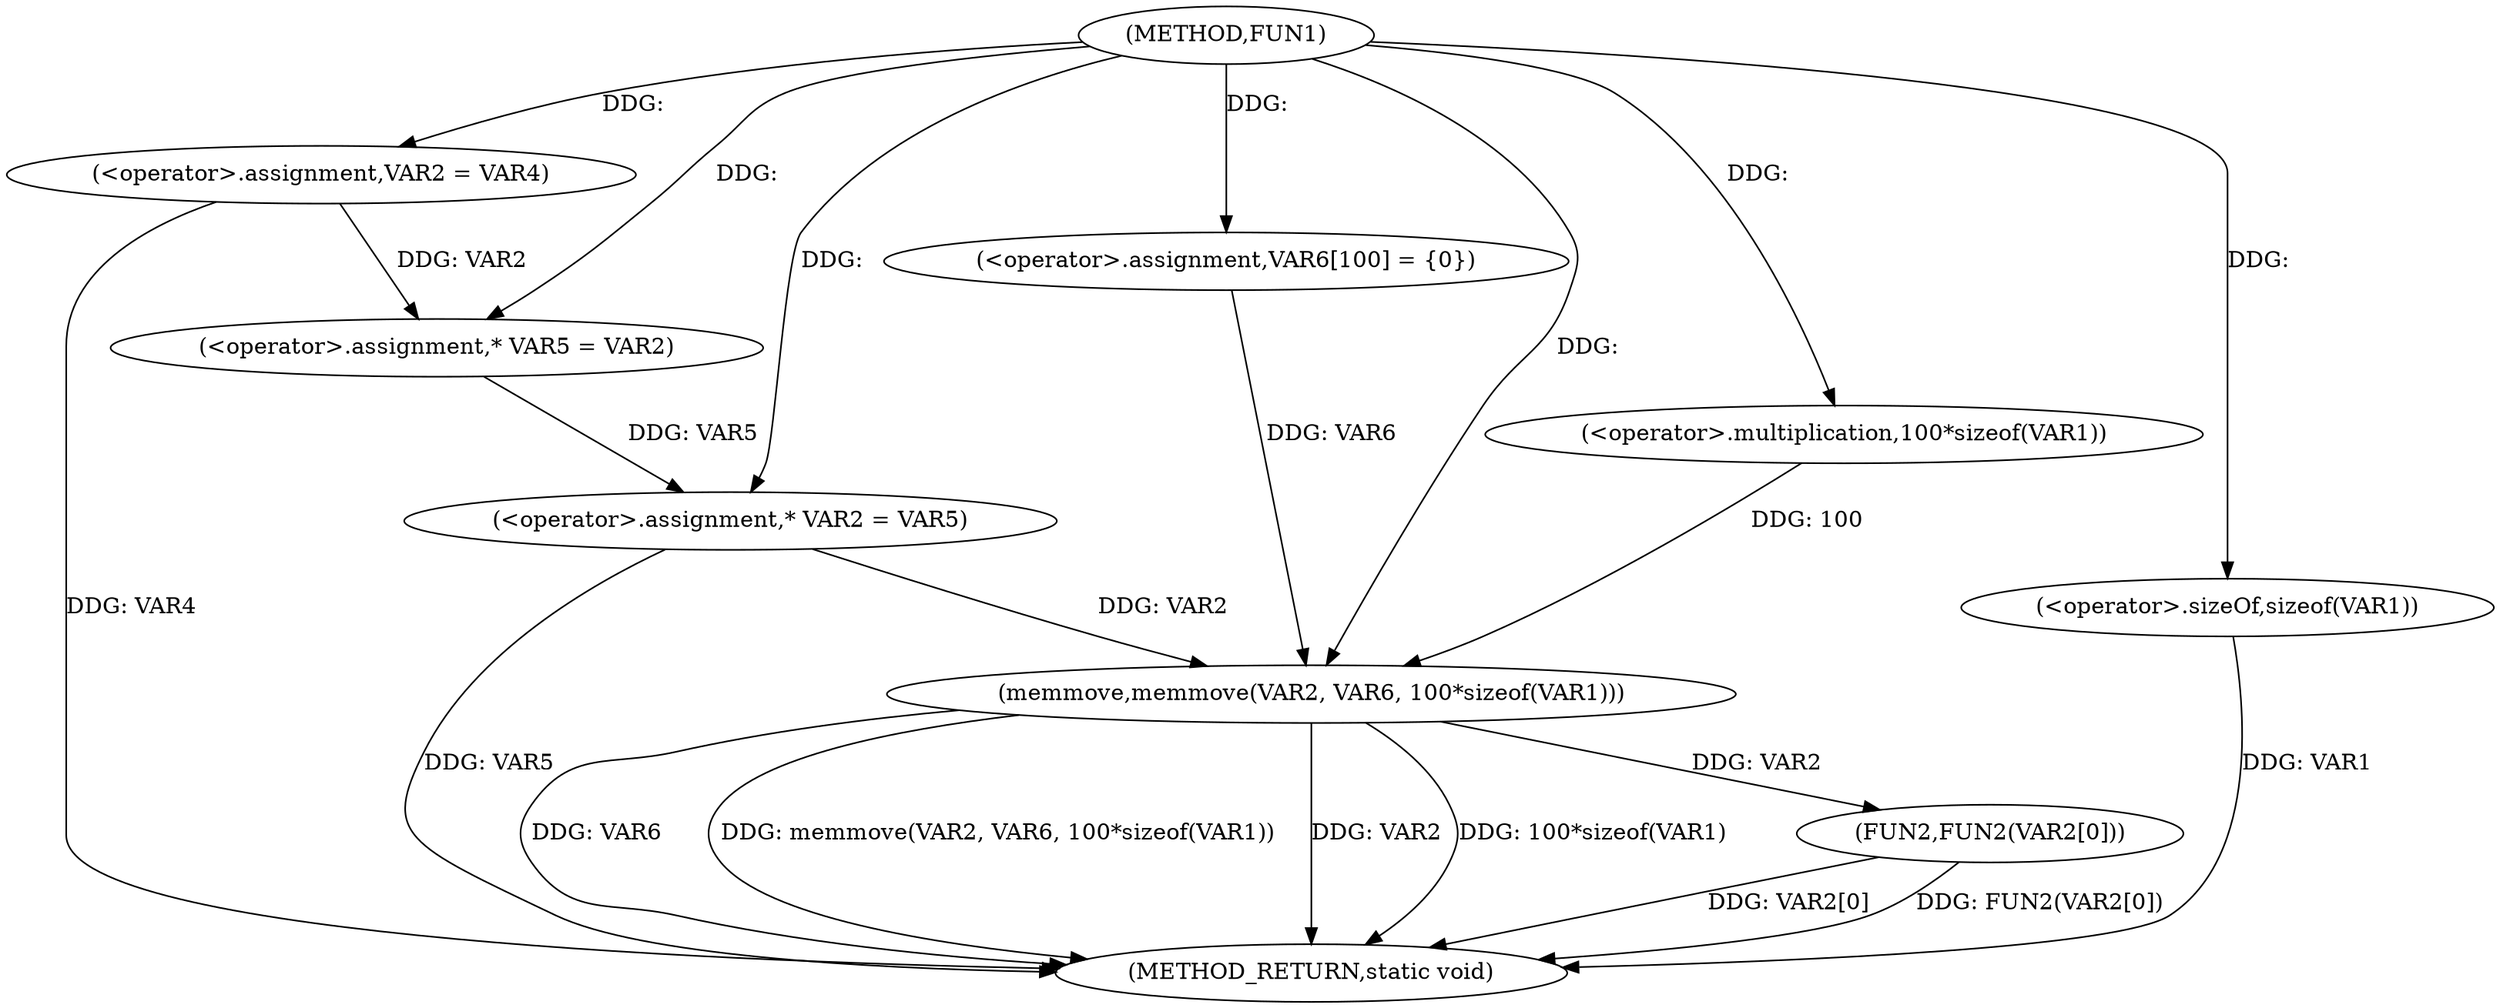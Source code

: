 digraph FUN1 {  
"1000100" [label = "(METHOD,FUN1)" ]
"1000132" [label = "(METHOD_RETURN,static void)" ]
"1000105" [label = "(<operator>.assignment,VAR2 = VAR4)" ]
"1000110" [label = "(<operator>.assignment,* VAR5 = VAR2)" ]
"1000114" [label = "(<operator>.assignment,* VAR2 = VAR5)" ]
"1000119" [label = "(<operator>.assignment,VAR6[100] = {0})" ]
"1000121" [label = "(memmove,memmove(VAR2, VAR6, 100*sizeof(VAR1)))" ]
"1000124" [label = "(<operator>.multiplication,100*sizeof(VAR1))" ]
"1000126" [label = "(<operator>.sizeOf,sizeof(VAR1))" ]
"1000128" [label = "(FUN2,FUN2(VAR2[0]))" ]
  "1000105" -> "1000132"  [ label = "DDG: VAR4"] 
  "1000121" -> "1000132"  [ label = "DDG: VAR6"] 
  "1000128" -> "1000132"  [ label = "DDG: VAR2[0]"] 
  "1000121" -> "1000132"  [ label = "DDG: memmove(VAR2, VAR6, 100*sizeof(VAR1))"] 
  "1000126" -> "1000132"  [ label = "DDG: VAR1"] 
  "1000121" -> "1000132"  [ label = "DDG: VAR2"] 
  "1000128" -> "1000132"  [ label = "DDG: FUN2(VAR2[0])"] 
  "1000114" -> "1000132"  [ label = "DDG: VAR5"] 
  "1000121" -> "1000132"  [ label = "DDG: 100*sizeof(VAR1)"] 
  "1000100" -> "1000105"  [ label = "DDG: "] 
  "1000105" -> "1000110"  [ label = "DDG: VAR2"] 
  "1000100" -> "1000110"  [ label = "DDG: "] 
  "1000110" -> "1000114"  [ label = "DDG: VAR5"] 
  "1000100" -> "1000114"  [ label = "DDG: "] 
  "1000100" -> "1000119"  [ label = "DDG: "] 
  "1000114" -> "1000121"  [ label = "DDG: VAR2"] 
  "1000100" -> "1000121"  [ label = "DDG: "] 
  "1000119" -> "1000121"  [ label = "DDG: VAR6"] 
  "1000124" -> "1000121"  [ label = "DDG: 100"] 
  "1000100" -> "1000124"  [ label = "DDG: "] 
  "1000100" -> "1000126"  [ label = "DDG: "] 
  "1000121" -> "1000128"  [ label = "DDG: VAR2"] 
}
